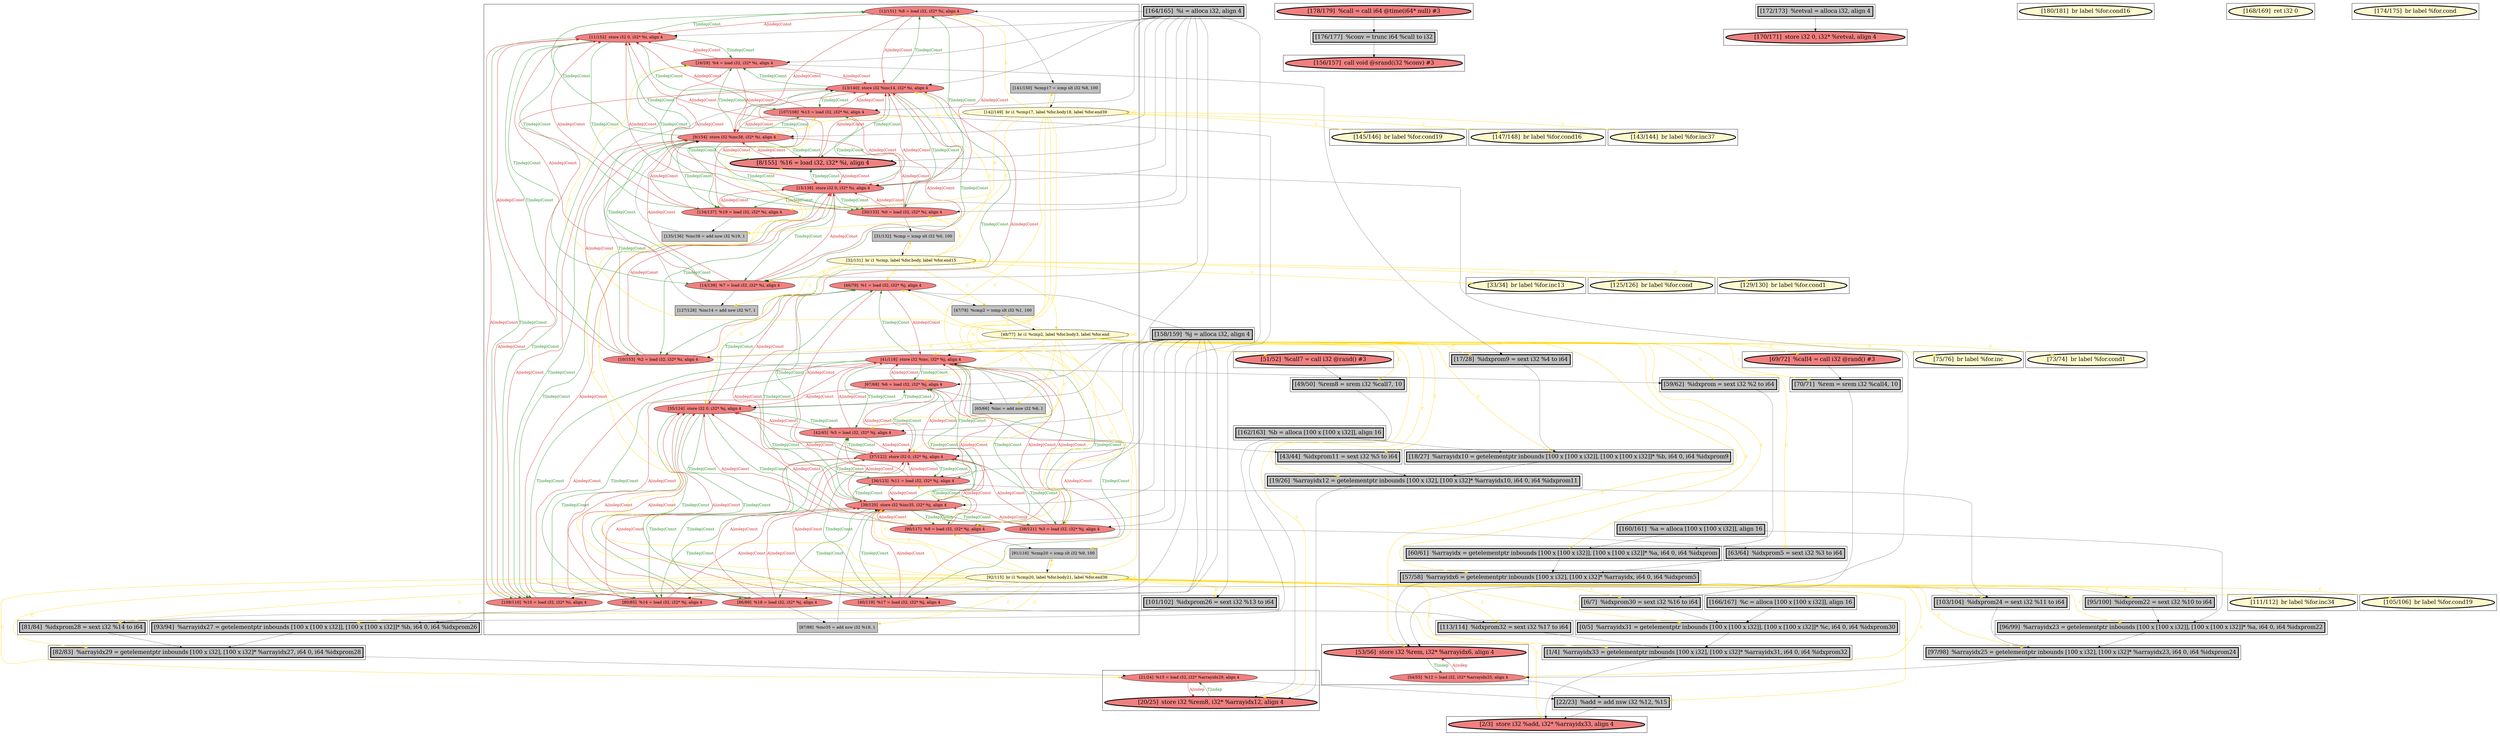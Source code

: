 
digraph G {



node351->node350 [style=solid,color=black,label="",penwidth=0.5,fontcolor=black ]
node361->node365 [style=solid,color=firebrick3,label="A|indep|Const",penwidth=1.0,fontcolor=firebrick3 ]
node382->node374 [style=solid,color=firebrick3,label="A|indep|Const",penwidth=1.0,fontcolor=firebrick3 ]
node385->node383 [style=solid,color=firebrick3,label="A|indep|Const",penwidth=1.0,fontcolor=firebrick3 ]
node361->node371 [style=solid,color=firebrick3,label="A|indep|Const",penwidth=1.0,fontcolor=firebrick3 ]
node374->node382 [style=solid,color=forestgreen,label="T|indep|Const",penwidth=1.0,fontcolor=forestgreen ]
node375->node364 [style=solid,color=firebrick3,label="A|indep|Const",penwidth=1.0,fontcolor=firebrick3 ]
node366->node383 [style=solid,color=firebrick3,label="A|indep|Const",penwidth=1.0,fontcolor=firebrick3 ]
node367->node382 [style=solid,color=forestgreen,label="T|indep|Const",penwidth=1.0,fontcolor=forestgreen ]
node357->node349 [style=solid,color=gold,label="C",penwidth=1.0,fontcolor=gold ]
node368->node372 [style=solid,color=firebrick3,label="A|indep|Const",penwidth=1.0,fontcolor=firebrick3 ]
node386->node430 [style=solid,color=gold,label="C",penwidth=1.0,fontcolor=gold ]
node358->node363 [style=solid,color=gold,label="C",penwidth=1.0,fontcolor=gold ]
node371->node363 [style=solid,color=forestgreen,label="T|indep|Const",penwidth=1.0,fontcolor=forestgreen ]
node368->node365 [style=solid,color=firebrick3,label="A|indep|Const",penwidth=1.0,fontcolor=firebrick3 ]
node374->node377 [style=solid,color=forestgreen,label="T|indep|Const",penwidth=1.0,fontcolor=forestgreen ]
node417->node352 [style=solid,color=black,label="",penwidth=0.5,fontcolor=black ]
node389->node383 [style=solid,color=firebrick3,label="A|indep|Const",penwidth=1.0,fontcolor=firebrick3 ]
node368->node364 [style=solid,color=firebrick3,label="A|indep|Const",penwidth=1.0,fontcolor=firebrick3 ]
node365->node375 [style=solid,color=forestgreen,label="T|indep|Const",penwidth=1.0,fontcolor=forestgreen ]
node422->node359 [style=solid,color=black,label="",penwidth=0.5,fontcolor=black ]
node366->node390 [style=solid,color=firebrick3,label="A|indep|Const",penwidth=1.0,fontcolor=firebrick3 ]
node422->node370 [style=solid,color=black,label="",penwidth=0.5,fontcolor=black ]
node390->node388 [style=solid,color=forestgreen,label="T|indep|Const",penwidth=1.0,fontcolor=forestgreen ]
node386->node419 [style=solid,color=gold,label="C",penwidth=1.0,fontcolor=gold ]
node367->node388 [style=solid,color=forestgreen,label="T|indep|Const",penwidth=1.0,fontcolor=forestgreen ]
node386->node342 [style=solid,color=gold,label="C",penwidth=1.0,fontcolor=gold ]
node364->node369 [style=solid,color=forestgreen,label="T|indep|Const",penwidth=1.0,fontcolor=forestgreen ]
node385->node367 [style=solid,color=firebrick3,label="A|indep|Const",penwidth=1.0,fontcolor=firebrick3 ]
node383->node389 [style=solid,color=forestgreen,label="T|indep|Const",penwidth=1.0,fontcolor=forestgreen ]
node361->node379 [style=solid,color=black,label="",penwidth=0.5,fontcolor=black ]
node354->node385 [style=solid,color=black,label="",penwidth=0.5,fontcolor=black ]
node367->node373 [style=solid,color=forestgreen,label="T|indep|Const",penwidth=1.0,fontcolor=forestgreen ]
node421->node343 [style=solid,color=black,label="",penwidth=0.5,fontcolor=black ]
node383->node384 [style=solid,color=forestgreen,label="T|indep|Const",penwidth=1.0,fontcolor=forestgreen ]
node383->node382 [style=solid,color=forestgreen,label="T|indep|Const",penwidth=1.0,fontcolor=forestgreen ]
node382->node383 [style=solid,color=firebrick3,label="A|indep|Const",penwidth=1.0,fontcolor=firebrick3 ]
node380->node426 [style=solid,color=black,label="",penwidth=0.5,fontcolor=black ]
node360->node386 [style=solid,color=gold,label="C",penwidth=1.0,fontcolor=gold ]
node419->node429 [style=solid,color=black,label="",penwidth=0.5,fontcolor=black ]
node360->node353 [style=solid,color=gold,label="C",penwidth=1.0,fontcolor=gold ]
node359->node376 [style=solid,color=black,label="",penwidth=0.5,fontcolor=black ]
node384->node367 [style=solid,color=firebrick3,label="A|indep|Const",penwidth=1.0,fontcolor=firebrick3 ]
node347->node346 [style=solid,color=black,label="",penwidth=0.5,fontcolor=black ]
node385->node374 [style=solid,color=firebrick3,label="A|indep|Const",penwidth=1.0,fontcolor=firebrick3 ]
node390->node378 [style=solid,color=forestgreen,label="T|indep|Const",penwidth=1.0,fontcolor=forestgreen ]
node378->node390 [style=solid,color=firebrick3,label="A|indep|Const",penwidth=1.0,fontcolor=firebrick3 ]
node358->node376 [style=solid,color=gold,label="C",penwidth=1.0,fontcolor=gold ]
node360->node406 [style=solid,color=gold,label="C",penwidth=1.0,fontcolor=gold ]
node401->node429 [style=solid,color=black,label="",penwidth=0.5,fontcolor=black ]
node375->node365 [style=solid,color=firebrick3,label="A|indep|Const",penwidth=1.0,fontcolor=firebrick3 ]
node414->node340 [style=solid,color=black,label="",penwidth=0.5,fontcolor=black ]
node341->node340 [style=solid,color=black,label="",penwidth=0.5,fontcolor=black ]
node389->node367 [style=solid,color=firebrick3,label="A|indep|Const",penwidth=1.0,fontcolor=firebrick3 ]
node367->node389 [style=solid,color=forestgreen,label="T|indep|Const",penwidth=1.0,fontcolor=forestgreen ]
node372->node361 [style=solid,color=forestgreen,label="T|indep|Const",penwidth=1.0,fontcolor=forestgreen ]
node367->node377 [style=solid,color=forestgreen,label="T|indep|Const",penwidth=1.0,fontcolor=forestgreen ]
node357->node378 [style=solid,color=gold,label="C",penwidth=1.0,fontcolor=gold ]
node364->node362 [style=solid,color=forestgreen,label="T|indep|Const",penwidth=1.0,fontcolor=forestgreen ]
node362->node364 [style=solid,color=firebrick3,label="A|indep|Const",penwidth=1.0,fontcolor=firebrick3 ]
node422->node371 [style=solid,color=black,label="",penwidth=0.5,fontcolor=black ]
node349->node345 [style=solid,color=black,label="",penwidth=0.5,fontcolor=black ]
node427->node401 [style=solid,color=black,label="",penwidth=0.5,fontcolor=black ]
node426->node428 [style=solid,color=black,label="",penwidth=0.5,fontcolor=black ]
node363->node371 [style=solid,color=firebrick3,label="A|indep|Const",penwidth=1.0,fontcolor=firebrick3 ]
node364->node370 [style=solid,color=forestgreen,label="T|indep|Const",penwidth=1.0,fontcolor=forestgreen ]
node358->node357 [style=solid,color=gold,label="C",penwidth=1.0,fontcolor=gold ]
node377->node408 [style=solid,color=black,label="",penwidth=0.5,fontcolor=black ]
node386->node341 [style=solid,color=gold,label="C",penwidth=1.0,fontcolor=gold ]
node402->node401 [style=solid,color=black,label="",penwidth=0.5,fontcolor=black ]
node364->node375 [style=solid,color=forestgreen,label="T|indep|Const",penwidth=1.0,fontcolor=forestgreen ]
node383->node373 [style=solid,color=forestgreen,label="T|indep|Const",penwidth=1.0,fontcolor=forestgreen ]
node382->node390 [style=solid,color=firebrick3,label="A|indep|Const",penwidth=1.0,fontcolor=firebrick3 ]
node428->node421 [style=solid,color=black,label="",penwidth=0.5,fontcolor=black ]
node354->node390 [style=solid,color=black,label="",penwidth=0.5,fontcolor=black ]
node364->node368 [style=solid,color=forestgreen,label="T|indep|Const",penwidth=1.0,fontcolor=forestgreen ]
node416->node415 [style=solid,color=forestgreen,label="T|indep",penwidth=1.0,fontcolor=forestgreen ]
node415->node416 [style=solid,color=firebrick3,label="A|indep",penwidth=1.0,fontcolor=firebrick3 ]
node357->node374 [style=solid,color=gold,label="C",penwidth=1.0,fontcolor=gold ]
node405->node394 [style=solid,color=black,label="",penwidth=0.5,fontcolor=black ]
node358->node348 [style=solid,color=gold,label="C",penwidth=1.0,fontcolor=gold ]
node380->node364 [style=solid,color=firebrick3,label="A|indep|Const",penwidth=1.0,fontcolor=firebrick3 ]
node364->node380 [style=solid,color=forestgreen,label="T|indep|Const",penwidth=1.0,fontcolor=forestgreen ]
node346->node345 [style=solid,color=black,label="",penwidth=0.5,fontcolor=black ]
node429->node415 [style=solid,color=black,label="",penwidth=0.5,fontcolor=black ]
node393->node346 [style=solid,color=black,label="",penwidth=0.5,fontcolor=black ]
node390->node382 [style=solid,color=forestgreen,label="T|indep|Const",penwidth=1.0,fontcolor=forestgreen ]
node373->node419 [style=solid,color=black,label="",penwidth=0.5,fontcolor=black ]
node390->node366 [style=solid,color=forestgreen,label="T|indep|Const",penwidth=1.0,fontcolor=forestgreen ]
node412->node424 [style=solid,color=black,label="",penwidth=0.5,fontcolor=black ]
node385->node414 [style=solid,color=black,label="",penwidth=0.5,fontcolor=black ]
node386->node427 [style=solid,color=gold,label="C",penwidth=1.0,fontcolor=gold ]
node375->node371 [style=solid,color=firebrick3,label="A|indep|Const",penwidth=1.0,fontcolor=firebrick3 ]
node354->node389 [style=solid,color=black,label="",penwidth=0.5,fontcolor=black ]
node354->node384 [style=solid,color=black,label="",penwidth=0.5,fontcolor=black ]
node360->node398 [style=solid,color=gold,label="C",penwidth=1.0,fontcolor=gold ]
node422->node375 [style=solid,color=black,label="",penwidth=0.5,fontcolor=black ]
node354->node374 [style=solid,color=black,label="",penwidth=0.5,fontcolor=black ]
node422->node380 [style=solid,color=black,label="",penwidth=0.5,fontcolor=black ]
node418->node341 [style=solid,color=black,label="",penwidth=0.5,fontcolor=black ]
node383->node388 [style=solid,color=forestgreen,label="T|indep|Const",penwidth=1.0,fontcolor=forestgreen ]
node359->node371 [style=solid,color=firebrick3,label="A|indep|Const",penwidth=1.0,fontcolor=firebrick3 ]
node370->node364 [style=solid,color=firebrick3,label="A|indep|Const",penwidth=1.0,fontcolor=firebrick3 ]
node365->node370 [style=solid,color=forestgreen,label="T|indep|Const",penwidth=1.0,fontcolor=forestgreen ]
node366->node367 [style=solid,color=firebrick3,label="A|indep|Const",penwidth=1.0,fontcolor=firebrick3 ]
node364->node361 [style=solid,color=forestgreen,label="T|indep|Const",penwidth=1.0,fontcolor=forestgreen ]
node402->node417 [style=solid,color=black,label="",penwidth=0.5,fontcolor=black ]
node372->node375 [style=solid,color=forestgreen,label="T|indep|Const",penwidth=1.0,fontcolor=forestgreen ]
node382->node367 [style=solid,color=firebrick3,label="A|indep|Const",penwidth=1.0,fontcolor=firebrick3 ]
node372->node368 [style=solid,color=forestgreen,label="T|indep|Const",penwidth=1.0,fontcolor=forestgreen ]
node422->node369 [style=solid,color=black,label="",penwidth=0.5,fontcolor=black ]
node374->node388 [style=solid,color=forestgreen,label="T|indep|Const",penwidth=1.0,fontcolor=forestgreen ]
node359->node372 [style=solid,color=firebrick3,label="A|indep|Const",penwidth=1.0,fontcolor=firebrick3 ]
node378->node367 [style=solid,color=firebrick3,label="A|indep|Const",penwidth=1.0,fontcolor=firebrick3 ]
node373->node383 [style=solid,color=firebrick3,label="A|indep|Const",penwidth=1.0,fontcolor=firebrick3 ]
node388->node383 [style=solid,color=firebrick3,label="A|indep|Const",penwidth=1.0,fontcolor=firebrick3 ]
node388->node374 [style=solid,color=firebrick3,label="A|indep|Const",penwidth=1.0,fontcolor=firebrick3 ]
node357->node368 [style=solid,color=gold,label="C",penwidth=1.0,fontcolor=gold ]
node360->node390 [style=solid,color=gold,label="C",penwidth=1.0,fontcolor=gold ]
node380->node371 [style=solid,color=firebrick3,label="A|indep|Const",penwidth=1.0,fontcolor=firebrick3 ]
node343->node344 [style=solid,color=firebrick3,label="A|indep",penwidth=1.0,fontcolor=firebrick3 ]
node380->node372 [style=solid,color=firebrick3,label="A|indep|Const",penwidth=1.0,fontcolor=firebrick3 ]
node363->node372 [style=solid,color=firebrick3,label="A|indep|Const",penwidth=1.0,fontcolor=firebrick3 ]
node368->node371 [style=solid,color=firebrick3,label="A|indep|Const",penwidth=1.0,fontcolor=firebrick3 ]
node386->node391 [style=solid,color=gold,label="C",penwidth=1.0,fontcolor=gold ]
node386->node367 [style=solid,color=gold,label="C",penwidth=1.0,fontcolor=gold ]
node360->node379 [style=solid,color=gold,label="C",penwidth=1.0,fontcolor=gold ]
node358->node411 [style=solid,color=gold,label="C",penwidth=1.0,fontcolor=gold ]
node357->node377 [style=solid,color=gold,label="C",penwidth=1.0,fontcolor=gold ]
node357->node417 [style=solid,color=gold,label="C",penwidth=1.0,fontcolor=gold ]
node390->node377 [style=solid,color=forestgreen,label="T|indep|Const",penwidth=1.0,fontcolor=forestgreen ]
node365->node359 [style=solid,color=forestgreen,label="T|indep|Const",penwidth=1.0,fontcolor=forestgreen ]
node354->node378 [style=solid,color=black,label="",penwidth=0.5,fontcolor=black ]
node378->node374 [style=solid,color=firebrick3,label="A|indep|Const",penwidth=1.0,fontcolor=firebrick3 ]
node374->node366 [style=solid,color=forestgreen,label="T|indep|Const",penwidth=1.0,fontcolor=forestgreen ]
node386->node370 [style=solid,color=gold,label="C",penwidth=1.0,fontcolor=gold ]
node357->node351 [style=solid,color=gold,label="C",penwidth=1.0,fontcolor=gold ]
node363->node356 [style=solid,color=black,label="",penwidth=0.5,fontcolor=black ]
node386->node429 [style=solid,color=gold,label="C",penwidth=1.0,fontcolor=gold ]
node386->node415 [style=solid,color=gold,label="C",penwidth=1.0,fontcolor=gold ]
node377->node390 [style=solid,color=firebrick3,label="A|indep|Const",penwidth=1.0,fontcolor=firebrick3 ]
node357->node345 [style=solid,color=gold,label="C",penwidth=1.0,fontcolor=gold ]
node372->node362 [style=solid,color=forestgreen,label="T|indep|Const",penwidth=1.0,fontcolor=forestgreen ]
node383->node366 [style=solid,color=forestgreen,label="T|indep|Const",penwidth=1.0,fontcolor=forestgreen ]
node357->node347 [style=solid,color=gold,label="C",penwidth=1.0,fontcolor=gold ]
node358->node359 [style=solid,color=gold,label="C",penwidth=1.0,fontcolor=gold ]
node383->node385 [style=solid,color=forestgreen,label="T|indep|Const",penwidth=1.0,fontcolor=forestgreen ]
node360->node360 [style=solid,color=gold,label="C",penwidth=1.0,fontcolor=gold ]
node362->node365 [style=solid,color=firebrick3,label="A|indep|Const",penwidth=1.0,fontcolor=firebrick3 ]
node390->node373 [style=solid,color=forestgreen,label="T|indep|Const",penwidth=1.0,fontcolor=forestgreen ]
node358->node383 [style=solid,color=gold,label="C",penwidth=1.0,fontcolor=gold ]
node386->node373 [style=solid,color=gold,label="C",penwidth=1.0,fontcolor=gold ]
node367->node378 [style=solid,color=forestgreen,label="T|indep|Const",penwidth=1.0,fontcolor=forestgreen ]
node422->node361 [style=solid,color=black,label="",penwidth=0.5,fontcolor=black ]
node390->node384 [style=solid,color=forestgreen,label="T|indep|Const",penwidth=1.0,fontcolor=forestgreen ]
node360->node375 [style=solid,color=gold,label="C",penwidth=1.0,fontcolor=gold ]
node362->node372 [style=solid,color=firebrick3,label="A|indep|Const",penwidth=1.0,fontcolor=firebrick3 ]
node422->node365 [style=solid,color=black,label="",penwidth=0.5,fontcolor=black ]
node372->node380 [style=solid,color=forestgreen,label="T|indep|Const",penwidth=1.0,fontcolor=forestgreen ]
node357->node352 [style=solid,color=gold,label="C",penwidth=1.0,fontcolor=gold ]
node375->node372 [style=solid,color=firebrick3,label="A|indep|Const",penwidth=1.0,fontcolor=firebrick3 ]
node358->node381 [style=solid,color=gold,label="C",penwidth=1.0,fontcolor=gold ]
node422->node364 [style=solid,color=black,label="",penwidth=0.5,fontcolor=black ]
node357->node400 [style=solid,color=gold,label="C",penwidth=1.0,fontcolor=gold ]
node360->node366 [style=solid,color=gold,label="C",penwidth=1.0,fontcolor=gold ]
node371->node380 [style=solid,color=forestgreen,label="T|indep|Const",penwidth=1.0,fontcolor=forestgreen ]
node378->node392 [style=solid,color=black,label="",penwidth=0.5,fontcolor=black ]
node355->node364 [style=solid,color=black,label="",penwidth=0.5,fontcolor=black ]
node357->node409 [style=solid,color=gold,label="C",penwidth=1.0,fontcolor=gold ]
node389->node391 [style=solid,color=black,label="",penwidth=0.5,fontcolor=black ]
node384->node390 [style=solid,color=firebrick3,label="A|indep|Const",penwidth=1.0,fontcolor=firebrick3 ]
node386->node421 [style=solid,color=gold,label="C",penwidth=1.0,fontcolor=gold ]
node422->node372 [style=solid,color=black,label="",penwidth=0.5,fontcolor=black ]
node360->node361 [style=solid,color=gold,label="C",penwidth=1.0,fontcolor=gold ]
node344->node343 [style=solid,color=forestgreen,label="T|indep",penwidth=1.0,fontcolor=forestgreen ]
node364->node363 [style=solid,color=forestgreen,label="T|indep|Const",penwidth=1.0,fontcolor=forestgreen ]
node358->node358 [style=solid,color=gold,label="C",penwidth=1.0,fontcolor=gold ]
node370->node365 [style=solid,color=firebrick3,label="A|indep|Const",penwidth=1.0,fontcolor=firebrick3 ]
node356->node372 [style=solid,color=black,label="",penwidth=0.5,fontcolor=black ]
node357->node384 [style=solid,color=gold,label="C",penwidth=1.0,fontcolor=gold ]
node386->node366 [style=solid,color=gold,label="C",penwidth=1.0,fontcolor=gold ]
node343->node412 [style=solid,color=black,label="",penwidth=0.5,fontcolor=black ]
node369->node364 [style=solid,color=firebrick3,label="A|indep|Const",penwidth=1.0,fontcolor=firebrick3 ]
node367->node385 [style=solid,color=forestgreen,label="T|indep|Const",penwidth=1.0,fontcolor=forestgreen ]
node357->node425 [style=solid,color=gold,label="C",penwidth=1.0,fontcolor=gold ]
node358->node395 [style=solid,color=gold,label="C",penwidth=1.0,fontcolor=gold ]
node366->node387 [style=solid,color=black,label="",penwidth=0.5,fontcolor=black ]
node400->node417 [style=solid,color=black,label="",penwidth=0.5,fontcolor=black ]
node365->node369 [style=solid,color=forestgreen,label="T|indep|Const",penwidth=1.0,fontcolor=forestgreen ]
node386->node401 [style=solid,color=gold,label="C",penwidth=1.0,fontcolor=gold ]
node371->node359 [style=solid,color=forestgreen,label="T|indep|Const",penwidth=1.0,fontcolor=forestgreen ]
node386->node414 [style=solid,color=gold,label="C",penwidth=1.0,fontcolor=gold ]
node357->node423 [style=solid,color=gold,label="C",penwidth=1.0,fontcolor=gold ]
node357->node344 [style=solid,color=gold,label="C",penwidth=1.0,fontcolor=gold ]
node415->node412 [style=solid,color=black,label="",penwidth=0.5,fontcolor=black ]
node386->node420 [style=solid,color=gold,label="C",penwidth=1.0,fontcolor=gold ]
node374->node385 [style=solid,color=forestgreen,label="T|indep|Const",penwidth=1.0,fontcolor=forestgreen ]
node354->node388 [style=solid,color=black,label="",penwidth=0.5,fontcolor=black ]
node386->node412 [style=solid,color=gold,label="C",penwidth=1.0,fontcolor=gold ]
node359->node365 [style=solid,color=firebrick3,label="A|indep|Const",penwidth=1.0,fontcolor=firebrick3 ]
node342->node341 [style=solid,color=black,label="",penwidth=0.5,fontcolor=black ]
node366->node374 [style=solid,color=firebrick3,label="A|indep|Const",penwidth=1.0,fontcolor=firebrick3 ]
node354->node366 [style=solid,color=black,label="",penwidth=0.5,fontcolor=black ]
node387->node386 [style=solid,color=black,label="",penwidth=0.5,fontcolor=black ]
node365->node361 [style=solid,color=forestgreen,label="T|indep|Const",penwidth=1.0,fontcolor=forestgreen ]
node378->node383 [style=solid,color=firebrick3,label="A|indep|Const",penwidth=1.0,fontcolor=firebrick3 ]
node357->node413 [style=solid,color=gold,label="C",penwidth=1.0,fontcolor=gold ]
node357->node362 [style=solid,color=gold,label="C",penwidth=1.0,fontcolor=gold ]
node373->node390 [style=solid,color=firebrick3,label="A|indep|Const",penwidth=1.0,fontcolor=firebrick3 ]
node361->node364 [style=solid,color=firebrick3,label="A|indep|Const",penwidth=1.0,fontcolor=firebrick3 ]
node383->node377 [style=solid,color=forestgreen,label="T|indep|Const",penwidth=1.0,fontcolor=forestgreen ]
node386->node340 [style=solid,color=gold,label="C",penwidth=1.0,fontcolor=gold ]
node386->node343 [style=solid,color=gold,label="C",penwidth=1.0,fontcolor=gold ]
node386->node369 [style=solid,color=gold,label="C",penwidth=1.0,fontcolor=gold ]
node369->node365 [style=solid,color=firebrick3,label="A|indep|Const",penwidth=1.0,fontcolor=firebrick3 ]
node386->node380 [style=solid,color=gold,label="C",penwidth=1.0,fontcolor=gold ]
node383->node378 [style=solid,color=forestgreen,label="T|indep|Const",penwidth=1.0,fontcolor=forestgreen ]
node357->node408 [style=solid,color=gold,label="C",penwidth=1.0,fontcolor=gold ]
node362->node347 [style=solid,color=black,label="",penwidth=0.5,fontcolor=black ]
node363->node364 [style=solid,color=firebrick3,label="A|indep|Const",penwidth=1.0,fontcolor=firebrick3 ]
node365->node380 [style=solid,color=forestgreen,label="T|indep|Const",penwidth=1.0,fontcolor=forestgreen ]
node380->node365 [style=solid,color=firebrick3,label="A|indep|Const",penwidth=1.0,fontcolor=firebrick3 ]
node372->node363 [style=solid,color=forestgreen,label="T|indep|Const",penwidth=1.0,fontcolor=forestgreen ]
node359->node364 [style=solid,color=firebrick3,label="A|indep|Const",penwidth=1.0,fontcolor=firebrick3 ]
node377->node367 [style=solid,color=firebrick3,label="A|indep|Const",penwidth=1.0,fontcolor=firebrick3 ]
node388->node390 [style=solid,color=firebrick3,label="A|indep|Const",penwidth=1.0,fontcolor=firebrick3 ]
node367->node384 [style=solid,color=forestgreen,label="T|indep|Const",penwidth=1.0,fontcolor=forestgreen ]
node389->node390 [style=solid,color=firebrick3,label="A|indep|Const",penwidth=1.0,fontcolor=firebrick3 ]
node358->node356 [style=solid,color=gold,label="C",penwidth=1.0,fontcolor=gold ]
node386->node386 [style=solid,color=gold,label="C",penwidth=1.0,fontcolor=gold ]
node371->node370 [style=solid,color=forestgreen,label="T|indep|Const",penwidth=1.0,fontcolor=forestgreen ]
node357->node357 [style=solid,color=gold,label="C",penwidth=1.0,fontcolor=gold ]
node364->node359 [style=solid,color=forestgreen,label="T|indep|Const",penwidth=1.0,fontcolor=forestgreen ]
node390->node389 [style=solid,color=forestgreen,label="T|indep|Const",penwidth=1.0,fontcolor=forestgreen ]
node377->node383 [style=solid,color=firebrick3,label="A|indep|Const",penwidth=1.0,fontcolor=firebrick3 ]
node390->node385 [style=solid,color=forestgreen,label="T|indep|Const",penwidth=1.0,fontcolor=forestgreen ]
node386->node385 [style=solid,color=gold,label="C",penwidth=1.0,fontcolor=gold ]
node372->node370 [style=solid,color=forestgreen,label="T|indep|Const",penwidth=1.0,fontcolor=forestgreen ]
node357->node392 [style=solid,color=gold,label="C",penwidth=1.0,fontcolor=gold ]
node384->node383 [style=solid,color=firebrick3,label="A|indep|Const",penwidth=1.0,fontcolor=firebrick3 ]
node374->node373 [style=solid,color=forestgreen,label="T|indep|Const",penwidth=1.0,fontcolor=forestgreen ]
node370->node372 [style=solid,color=firebrick3,label="A|indep|Const",penwidth=1.0,fontcolor=firebrick3 ]
node358->node372 [style=solid,color=gold,label="C",penwidth=1.0,fontcolor=gold ]
node377->node374 [style=solid,color=firebrick3,label="A|indep|Const",penwidth=1.0,fontcolor=firebrick3 ]
node363->node365 [style=solid,color=firebrick3,label="A|indep|Const",penwidth=1.0,fontcolor=firebrick3 ]
node357->node416 [style=solid,color=gold,label="C",penwidth=1.0,fontcolor=gold ]
node345->node344 [style=solid,color=black,label="",penwidth=0.5,fontcolor=black ]
node365->node368 [style=solid,color=forestgreen,label="T|indep|Const",penwidth=1.0,fontcolor=forestgreen ]
node384->node349 [style=solid,color=black,label="",penwidth=0.5,fontcolor=black ]
node358->node382 [style=solid,color=gold,label="C",penwidth=1.0,fontcolor=gold ]
node422->node363 [style=solid,color=black,label="",penwidth=0.5,fontcolor=black ]
node389->node374 [style=solid,color=firebrick3,label="A|indep|Const",penwidth=1.0,fontcolor=firebrick3 ]
node372->node369 [style=solid,color=forestgreen,label="T|indep|Const",penwidth=1.0,fontcolor=forestgreen ]
node385->node390 [style=solid,color=firebrick3,label="A|indep|Const",penwidth=1.0,fontcolor=firebrick3 ]
node423->node425 [style=solid,color=black,label="",penwidth=0.5,fontcolor=black ]
node386->node424 [style=solid,color=gold,label="C",penwidth=1.0,fontcolor=gold ]
node360->node387 [style=solid,color=gold,label="C",penwidth=1.0,fontcolor=gold ]
node357->node350 [style=solid,color=gold,label="C",penwidth=1.0,fontcolor=gold ]
node393->node428 [style=solid,color=black,label="",penwidth=0.5,fontcolor=black ]
node365->node362 [style=solid,color=forestgreen,label="T|indep|Const",penwidth=1.0,fontcolor=forestgreen ]
node352->node416 [style=solid,color=black,label="",penwidth=0.5,fontcolor=black ]
node373->node367 [style=solid,color=firebrick3,label="A|indep|Const",penwidth=1.0,fontcolor=firebrick3 ]
node354->node383 [style=solid,color=black,label="",penwidth=0.5,fontcolor=black ]
node372->node359 [style=solid,color=forestgreen,label="T|indep|Const",penwidth=1.0,fontcolor=forestgreen ]
node350->node344 [style=solid,color=black,label="",penwidth=0.5,fontcolor=black ]
node368->node400 [style=solid,color=black,label="",penwidth=0.5,fontcolor=black ]
node430->node421 [style=solid,color=black,label="",penwidth=0.5,fontcolor=black ]
node373->node374 [style=solid,color=firebrick3,label="A|indep|Const",penwidth=1.0,fontcolor=firebrick3 ]
node386->node389 [style=solid,color=gold,label="C",penwidth=1.0,fontcolor=gold ]
node425->node416 [style=solid,color=black,label="",penwidth=0.5,fontcolor=black ]
node388->node430 [style=solid,color=black,label="",penwidth=0.5,fontcolor=black ]
node386->node428 [style=solid,color=gold,label="C",penwidth=1.0,fontcolor=gold ]
node360->node355 [style=solid,color=gold,label="C",penwidth=1.0,fontcolor=gold ]
node357->node381 [style=solid,color=gold,label="C",penwidth=1.0,fontcolor=gold ]
node371->node361 [style=solid,color=forestgreen,label="T|indep|Const",penwidth=1.0,fontcolor=forestgreen ]
node354->node377 [style=solid,color=black,label="",penwidth=0.5,fontcolor=black ]
node370->node371 [style=solid,color=firebrick3,label="A|indep|Const",penwidth=1.0,fontcolor=firebrick3 ]
node374->node389 [style=solid,color=forestgreen,label="T|indep|Const",penwidth=1.0,fontcolor=forestgreen ]
node354->node373 [style=solid,color=black,label="",penwidth=0.5,fontcolor=black ]
node354->node382 [style=solid,color=black,label="",penwidth=0.5,fontcolor=black ]
node397->node404 [style=solid,color=black,label="",penwidth=0.5,fontcolor=black ]
node381->node357 [style=solid,color=black,label="",penwidth=0.5,fontcolor=black ]
node362->node371 [style=solid,color=firebrick3,label="A|indep|Const",penwidth=1.0,fontcolor=firebrick3 ]
node371->node362 [style=solid,color=forestgreen,label="T|indep|Const",penwidth=1.0,fontcolor=forestgreen ]
node392->node374 [style=solid,color=black,label="",penwidth=0.5,fontcolor=black ]
node382->node381 [style=solid,color=black,label="",penwidth=0.5,fontcolor=black ]
node354->node367 [style=solid,color=black,label="",penwidth=0.5,fontcolor=black ]
node386->node407 [style=solid,color=gold,label="C",penwidth=1.0,fontcolor=gold ]
node370->node427 [style=solid,color=black,label="",penwidth=0.5,fontcolor=black ]
node376->node358 [style=solid,color=black,label="",penwidth=0.5,fontcolor=black ]
node374->node384 [style=solid,color=forestgreen,label="T|indep|Const",penwidth=1.0,fontcolor=forestgreen ]
node357->node346 [style=solid,color=gold,label="C",penwidth=1.0,fontcolor=gold ]
node384->node374 [style=solid,color=firebrick3,label="A|indep|Const",penwidth=1.0,fontcolor=firebrick3 ]
node371->node375 [style=solid,color=forestgreen,label="T|indep|Const",penwidth=1.0,fontcolor=forestgreen ]
node388->node367 [style=solid,color=firebrick3,label="A|indep|Const",penwidth=1.0,fontcolor=firebrick3 ]
node361->node372 [style=solid,color=firebrick3,label="A|indep|Const",penwidth=1.0,fontcolor=firebrick3 ]
node422->node368 [style=solid,color=black,label="",penwidth=0.5,fontcolor=black ]
node379->node360 [style=solid,color=black,label="",penwidth=0.5,fontcolor=black ]
node371->node368 [style=solid,color=forestgreen,label="T|indep|Const",penwidth=1.0,fontcolor=forestgreen ]
node408->node352 [style=solid,color=black,label="",penwidth=0.5,fontcolor=black ]
node386->node388 [style=solid,color=gold,label="C",penwidth=1.0,fontcolor=gold ]
node365->node363 [style=solid,color=forestgreen,label="T|indep|Const",penwidth=1.0,fontcolor=forestgreen ]
node422->node362 [style=solid,color=black,label="",penwidth=0.5,fontcolor=black ]
node367->node366 [style=solid,color=forestgreen,label="T|indep|Const",penwidth=1.0,fontcolor=forestgreen ]
node369->node371 [style=solid,color=firebrick3,label="A|indep|Const",penwidth=1.0,fontcolor=firebrick3 ]
node369->node372 [style=solid,color=firebrick3,label="A|indep|Const",penwidth=1.0,fontcolor=firebrick3 ]
node371->node369 [style=solid,color=forestgreen,label="T|indep|Const",penwidth=1.0,fontcolor=forestgreen ]
node396->node405 [style=solid,color=black,label="",penwidth=0.5,fontcolor=black ]
node374->node378 [style=solid,color=forestgreen,label="T|indep|Const",penwidth=1.0,fontcolor=forestgreen ]
node360->node364 [style=solid,color=gold,label="C",penwidth=1.0,fontcolor=gold ]
node386->node426 [style=solid,color=gold,label="C",penwidth=1.0,fontcolor=gold ]
node386->node387 [style=solid,color=gold,label="C",penwidth=1.0,fontcolor=gold ]
node369->node342 [style=solid,color=black,label="",penwidth=0.5,fontcolor=black ]
node375->node355 [style=solid,color=black,label="",penwidth=0.5,fontcolor=black ]
node357->node382 [style=solid,color=gold,label="C",penwidth=1.0,fontcolor=gold ]
node340->node424 [style=solid,color=black,label="",penwidth=0.5,fontcolor=black ]
node391->node367 [style=solid,color=black,label="",penwidth=0.5,fontcolor=black ]


subgraph cluster51 {


node430 [penwidth=3.0,fontsize=20,fillcolor=grey,label="[81/84]  %idxprom28 = sext i32 %14 to i64",shape=rectangle,style=filled ]



}

subgraph cluster50 {


node429 [penwidth=3.0,fontsize=20,fillcolor=grey,label="[97/98]  %arrayidx25 = getelementptr inbounds [100 x i32], [100 x i32]* %arrayidx23, i64 0, i64 %idxprom24",shape=rectangle,style=filled ]



}

subgraph cluster49 {


node428 [penwidth=3.0,fontsize=20,fillcolor=grey,label="[93/94]  %arrayidx27 = getelementptr inbounds [100 x [100 x i32]], [100 x [100 x i32]]* %b, i64 0, i64 %idxprom26",shape=rectangle,style=filled ]



}

subgraph cluster45 {


node424 [penwidth=3.0,fontsize=20,fillcolor=lightcoral,label="[2/3]  store i32 %add, i32* %arrayidx33, align 4",shape=ellipse,style=filled ]



}

subgraph cluster41 {


node420 [penwidth=3.0,fontsize=20,fillcolor=lemonchiffon,label="[111/112]  br label %for.inc34",shape=ellipse,style=filled ]



}

subgraph cluster39 {


node418 [penwidth=3.0,fontsize=20,fillcolor=grey,label="[166/167]  %c = alloca [100 x [100 x i32]], align 16",shape=rectangle,style=filled ]



}

subgraph cluster38 {


node417 [penwidth=3.0,fontsize=20,fillcolor=grey,label="[60/61]  %arrayidx = getelementptr inbounds [100 x [100 x i32]], [100 x [100 x i32]]* %a, i64 0, i64 %idxprom",shape=rectangle,style=filled ]



}

subgraph cluster46 {


node425 [penwidth=3.0,fontsize=20,fillcolor=grey,label="[70/71]  %rem = srem i32 %call4, 10",shape=rectangle,style=filled ]



}

subgraph cluster37 {


node416 [penwidth=3.0,fontsize=20,fillcolor=lightcoral,label="[53/56]  store i32 %rem, i32* %arrayidx6, align 4",shape=ellipse,style=filled ]
node415 [fillcolor=lightcoral,label="[54/55]  %12 = load i32, i32* %arrayidx25, align 4",shape=ellipse,style=filled ]



}

subgraph cluster36 {


node414 [penwidth=3.0,fontsize=20,fillcolor=grey,label="[113/114]  %idxprom32 = sext i32 %17 to i64",shape=rectangle,style=filled ]



}

subgraph cluster15 {


node393 [penwidth=3.0,fontsize=20,fillcolor=grey,label="[162/163]  %b = alloca [100 x [100 x i32]], align 16",shape=rectangle,style=filled ]



}

subgraph cluster40 {


node419 [penwidth=3.0,fontsize=20,fillcolor=grey,label="[103/104]  %idxprom24 = sext i32 %11 to i64",shape=rectangle,style=filled ]



}

subgraph cluster35 {


node413 [penwidth=3.0,fontsize=20,fillcolor=lemonchiffon,label="[73/74]  br label %for.cond1",shape=ellipse,style=filled ]



}

subgraph cluster42 {


node421 [penwidth=3.0,fontsize=20,fillcolor=grey,label="[82/83]  %arrayidx29 = getelementptr inbounds [100 x i32], [100 x i32]* %arrayidx27, i64 0, i64 %idxprom28",shape=rectangle,style=filled ]



}

subgraph cluster11 {


node352 [penwidth=3.0,fontsize=20,fillcolor=grey,label="[57/58]  %arrayidx6 = getelementptr inbounds [100 x i32], [100 x i32]* %arrayidx, i64 0, i64 %idxprom5",shape=rectangle,style=filled ]



}

subgraph cluster43 {


node422 [penwidth=3.0,fontsize=20,fillcolor=grey,label="[164/165]  %i = alloca i32, align 4",shape=rectangle,style=filled ]



}

subgraph cluster19 {


node397 [penwidth=3.0,fontsize=20,fillcolor=grey,label="[172/173]  %retval = alloca i32, align 4",shape=rectangle,style=filled ]



}

subgraph cluster9 {


node350 [penwidth=3.0,fontsize=20,fillcolor=grey,label="[49/50]  %rem8 = srem i32 %call7, 10",shape=rectangle,style=filled ]



}

subgraph cluster8 {


node349 [penwidth=3.0,fontsize=20,fillcolor=grey,label="[43/44]  %idxprom11 = sext i32 %5 to i64",shape=rectangle,style=filled ]



}

subgraph cluster10 {


node351 [penwidth=3.0,fontsize=20,fillcolor=lightcoral,label="[51/52]  %call7 = call i32 @rand() #3",shape=ellipse,style=filled ]



}

subgraph cluster23 {


node401 [penwidth=3.0,fontsize=20,fillcolor=grey,label="[96/99]  %arrayidx23 = getelementptr inbounds [100 x [100 x i32]], [100 x [100 x i32]]* %a, i64 0, i64 %idxprom22",shape=rectangle,style=filled ]



}

subgraph cluster7 {


node348 [penwidth=3.0,fontsize=20,fillcolor=lemonchiffon,label="[33/34]  br label %for.inc13",shape=ellipse,style=filled ]



}

subgraph cluster14 {


node392 [fillcolor=grey,label="[65/66]  %inc = add nsw i32 %6, 1",shape=rectangle,style=filled ]
node369 [penwidth=3.0,fontsize=20,fillcolor=lightcoral,label="[8/155]  %16 = load i32, i32* %i, align 4",shape=ellipse,style=filled ]
node375 [fillcolor=lightcoral,label="[134/137]  %19 = load i32, i32* %i, align 4",shape=ellipse,style=filled ]
node365 [fillcolor=lightcoral,label="[11/152]  store i32 0, i32* %i, align 4",shape=ellipse,style=filled ]
node363 [fillcolor=lightcoral,label="[14/139]  %7 = load i32, i32* %i, align 4",shape=ellipse,style=filled ]
node368 [fillcolor=lightcoral,label="[10/153]  %2 = load i32, i32* %i, align 4",shape=ellipse,style=filled ]
node358 [fillcolor=lemonchiffon,label="[32/131]  br i1 %cmp, label %for.body, label %for.end15",shape=ellipse,style=filled ]
node356 [fillcolor=grey,label="[127/128]  %inc14 = add nsw i32 %7, 1",shape=rectangle,style=filled ]
node379 [fillcolor=grey,label="[141/150]  %cmp17 = icmp slt i32 %8, 100",shape=rectangle,style=filled ]
node386 [fillcolor=lemonchiffon,label="[92/115]  br i1 %cmp20, label %for.body21, label %for.end36",shape=ellipse,style=filled ]
node366 [fillcolor=lightcoral,label="[90/117]  %9 = load i32, i32* %j, align 4",shape=ellipse,style=filled ]
node360 [fillcolor=lemonchiffon,label="[142/149]  br i1 %cmp17, label %for.body18, label %for.end39",shape=ellipse,style=filled ]
node355 [fillcolor=grey,label="[135/136]  %inc38 = add nsw i32 %19, 1",shape=rectangle,style=filled ]
node367 [fillcolor=lightcoral,label="[39/120]  store i32 %inc35, i32* %j, align 4",shape=ellipse,style=filled ]
node385 [fillcolor=lightcoral,label="[40/119]  %17 = load i32, i32* %j, align 4",shape=ellipse,style=filled ]
node372 [fillcolor=lightcoral,label="[13/140]  store i32 %inc14, i32* %i, align 4",shape=ellipse,style=filled ]
node391 [fillcolor=grey,label="[87/88]  %inc35 = add nsw i32 %18, 1",shape=rectangle,style=filled ]
node361 [fillcolor=lightcoral,label="[12/151]  %8 = load i32, i32* %i, align 4",shape=ellipse,style=filled ]
node377 [fillcolor=lightcoral,label="[38/121]  %3 = load i32, i32* %j, align 4",shape=ellipse,style=filled ]
node364 [fillcolor=lightcoral,label="[9/154]  store i32 %inc38, i32* %i, align 4",shape=ellipse,style=filled ]
node378 [fillcolor=lightcoral,label="[67/68]  %6 = load i32, i32* %j, align 4",shape=ellipse,style=filled ]
node357 [fillcolor=lemonchiffon,label="[48/77]  br i1 %cmp2, label %for.body3, label %for.end",shape=ellipse,style=filled ]
node371 [fillcolor=lightcoral,label="[15/138]  store i32 0, i32* %i, align 4",shape=ellipse,style=filled ]
node359 [fillcolor=lightcoral,label="[30/133]  %0 = load i32, i32* %i, align 4",shape=ellipse,style=filled ]
node373 [fillcolor=lightcoral,label="[36/123]  %11 = load i32, i32* %j, align 4",shape=ellipse,style=filled ]
node376 [fillcolor=grey,label="[31/132]  %cmp = icmp slt i32 %0, 100",shape=rectangle,style=filled ]
node362 [fillcolor=lightcoral,label="[16/29]  %4 = load i32, i32* %i, align 4",shape=ellipse,style=filled ]
node382 [fillcolor=lightcoral,label="[46/79]  %1 = load i32, i32* %j, align 4",shape=ellipse,style=filled ]
node387 [fillcolor=grey,label="[91/116]  %cmp20 = icmp slt i32 %9, 100",shape=rectangle,style=filled ]
node374 [fillcolor=lightcoral,label="[41/118]  store i32 %inc, i32* %j, align 4",shape=ellipse,style=filled ]
node390 [fillcolor=lightcoral,label="[37/122]  store i32 0, i32* %j, align 4",shape=ellipse,style=filled ]
node380 [fillcolor=lightcoral,label="[107/108]  %13 = load i32, i32* %i, align 4",shape=ellipse,style=filled ]
node381 [fillcolor=grey,label="[47/78]  %cmp2 = icmp slt i32 %1, 100",shape=rectangle,style=filled ]
node370 [fillcolor=lightcoral,label="[109/110]  %10 = load i32, i32* %i, align 4",shape=ellipse,style=filled ]
node383 [fillcolor=lightcoral,label="[35/124]  store i32 0, i32* %j, align 4",shape=ellipse,style=filled ]
node384 [fillcolor=lightcoral,label="[42/45]  %5 = load i32, i32* %j, align 4",shape=ellipse,style=filled ]
node388 [fillcolor=lightcoral,label="[80/85]  %14 = load i32, i32* %j, align 4",shape=ellipse,style=filled ]
node389 [fillcolor=lightcoral,label="[86/89]  %18 = load i32, i32* %j, align 4",shape=ellipse,style=filled ]



}

subgraph cluster44 {


node423 [penwidth=3.0,fontsize=20,fillcolor=lightcoral,label="[69/72]  %call4 = call i32 @rand() #3",shape=ellipse,style=filled ]



}

subgraph cluster6 {


node347 [penwidth=3.0,fontsize=20,fillcolor=grey,label="[17/28]  %idxprom9 = sext i32 %4 to i64",shape=rectangle,style=filled ]



}

subgraph cluster30 {


node408 [penwidth=3.0,fontsize=20,fillcolor=grey,label="[63/64]  %idxprom5 = sext i32 %3 to i64",shape=rectangle,style=filled ]



}

subgraph cluster31 {


node409 [penwidth=3.0,fontsize=20,fillcolor=lemonchiffon,label="[75/76]  br label %for.inc",shape=ellipse,style=filled ]



}

subgraph cluster0 {


node340 [penwidth=3.0,fontsize=20,fillcolor=grey,label="[1/4]  %arrayidx33 = getelementptr inbounds [100 x i32], [100 x i32]* %arrayidx31, i64 0, i64 %idxprom32",shape=rectangle,style=filled ]



}

subgraph cluster13 {


node354 [penwidth=3.0,fontsize=20,fillcolor=grey,label="[158/159]  %j = alloca i32, align 4",shape=rectangle,style=filled ]



}

subgraph cluster5 {


node346 [penwidth=3.0,fontsize=20,fillcolor=grey,label="[18/27]  %arrayidx10 = getelementptr inbounds [100 x [100 x i32]], [100 x [100 x i32]]* %b, i64 0, i64 %idxprom9",shape=rectangle,style=filled ]



}

subgraph cluster47 {


node426 [penwidth=3.0,fontsize=20,fillcolor=grey,label="[101/102]  %idxprom26 = sext i32 %13 to i64",shape=rectangle,style=filled ]



}

subgraph cluster1 {


node341 [penwidth=3.0,fontsize=20,fillcolor=grey,label="[0/5]  %arrayidx31 = getelementptr inbounds [100 x [100 x i32]], [100 x [100 x i32]]* %c, i64 0, i64 %idxprom30",shape=rectangle,style=filled ]



}

subgraph cluster32 {


node410 [penwidth=3.0,fontsize=20,fillcolor=lemonchiffon,label="[180/181]  br label %for.cond16",shape=ellipse,style=filled ]



}

subgraph cluster3 {


node344 [penwidth=3.0,fontsize=20,fillcolor=lightcoral,label="[20/25]  store i32 %rem8, i32* %arrayidx12, align 4",shape=ellipse,style=filled ]
node343 [fillcolor=lightcoral,label="[21/24]  %15 = load i32, i32* %arrayidx29, align 4",shape=ellipse,style=filled ]



}

subgraph cluster48 {


node427 [penwidth=3.0,fontsize=20,fillcolor=grey,label="[95/100]  %idxprom22 = sext i32 %10 to i64",shape=rectangle,style=filled ]



}

subgraph cluster4 {


node345 [penwidth=3.0,fontsize=20,fillcolor=grey,label="[19/26]  %arrayidx12 = getelementptr inbounds [100 x i32], [100 x i32]* %arrayidx10, i64 0, i64 %idxprom11",shape=rectangle,style=filled ]



}

subgraph cluster17 {


node395 [penwidth=3.0,fontsize=20,fillcolor=lemonchiffon,label="[129/130]  br label %for.cond1",shape=ellipse,style=filled ]



}

subgraph cluster16 {


node394 [penwidth=3.0,fontsize=20,fillcolor=lightcoral,label="[156/157]  call void @srand(i32 %conv) #3",shape=ellipse,style=filled ]



}

subgraph cluster2 {


node342 [penwidth=3.0,fontsize=20,fillcolor=grey,label="[6/7]  %idxprom30 = sext i32 %16 to i64",shape=rectangle,style=filled ]



}

subgraph cluster34 {


node412 [penwidth=3.0,fontsize=20,fillcolor=grey,label="[22/23]  %add = add nsw i32 %12, %15",shape=rectangle,style=filled ]



}

subgraph cluster22 {


node400 [penwidth=3.0,fontsize=20,fillcolor=grey,label="[59/62]  %idxprom = sext i32 %2 to i64",shape=rectangle,style=filled ]



}

subgraph cluster25 {


node403 [penwidth=3.0,fontsize=20,fillcolor=lemonchiffon,label="[168/169]  ret i32 0",shape=ellipse,style=filled ]



}

subgraph cluster18 {


node396 [penwidth=3.0,fontsize=20,fillcolor=lightcoral,label="[178/179]  %call = call i64 @time(i64* null) #3",shape=ellipse,style=filled ]



}

subgraph cluster29 {


node407 [penwidth=3.0,fontsize=20,fillcolor=lemonchiffon,label="[105/106]  br label %for.cond19",shape=ellipse,style=filled ]



}

subgraph cluster20 {


node398 [penwidth=3.0,fontsize=20,fillcolor=lemonchiffon,label="[143/144]  br label %for.inc37",shape=ellipse,style=filled ]



}

subgraph cluster26 {


node404 [penwidth=3.0,fontsize=20,fillcolor=lightcoral,label="[170/171]  store i32 0, i32* %retval, align 4",shape=ellipse,style=filled ]



}

subgraph cluster24 {


node402 [penwidth=3.0,fontsize=20,fillcolor=grey,label="[160/161]  %a = alloca [100 x [100 x i32]], align 16",shape=rectangle,style=filled ]



}

subgraph cluster28 {


node406 [penwidth=3.0,fontsize=20,fillcolor=lemonchiffon,label="[147/148]  br label %for.cond16",shape=ellipse,style=filled ]



}

subgraph cluster27 {


node405 [penwidth=3.0,fontsize=20,fillcolor=grey,label="[176/177]  %conv = trunc i64 %call to i32",shape=rectangle,style=filled ]



}

subgraph cluster21 {


node399 [penwidth=3.0,fontsize=20,fillcolor=lemonchiffon,label="[174/175]  br label %for.cond",shape=ellipse,style=filled ]



}

subgraph cluster12 {


node353 [penwidth=3.0,fontsize=20,fillcolor=lemonchiffon,label="[145/146]  br label %for.cond19",shape=ellipse,style=filled ]



}

subgraph cluster33 {


node411 [penwidth=3.0,fontsize=20,fillcolor=lemonchiffon,label="[125/126]  br label %for.cond",shape=ellipse,style=filled ]



}

}
